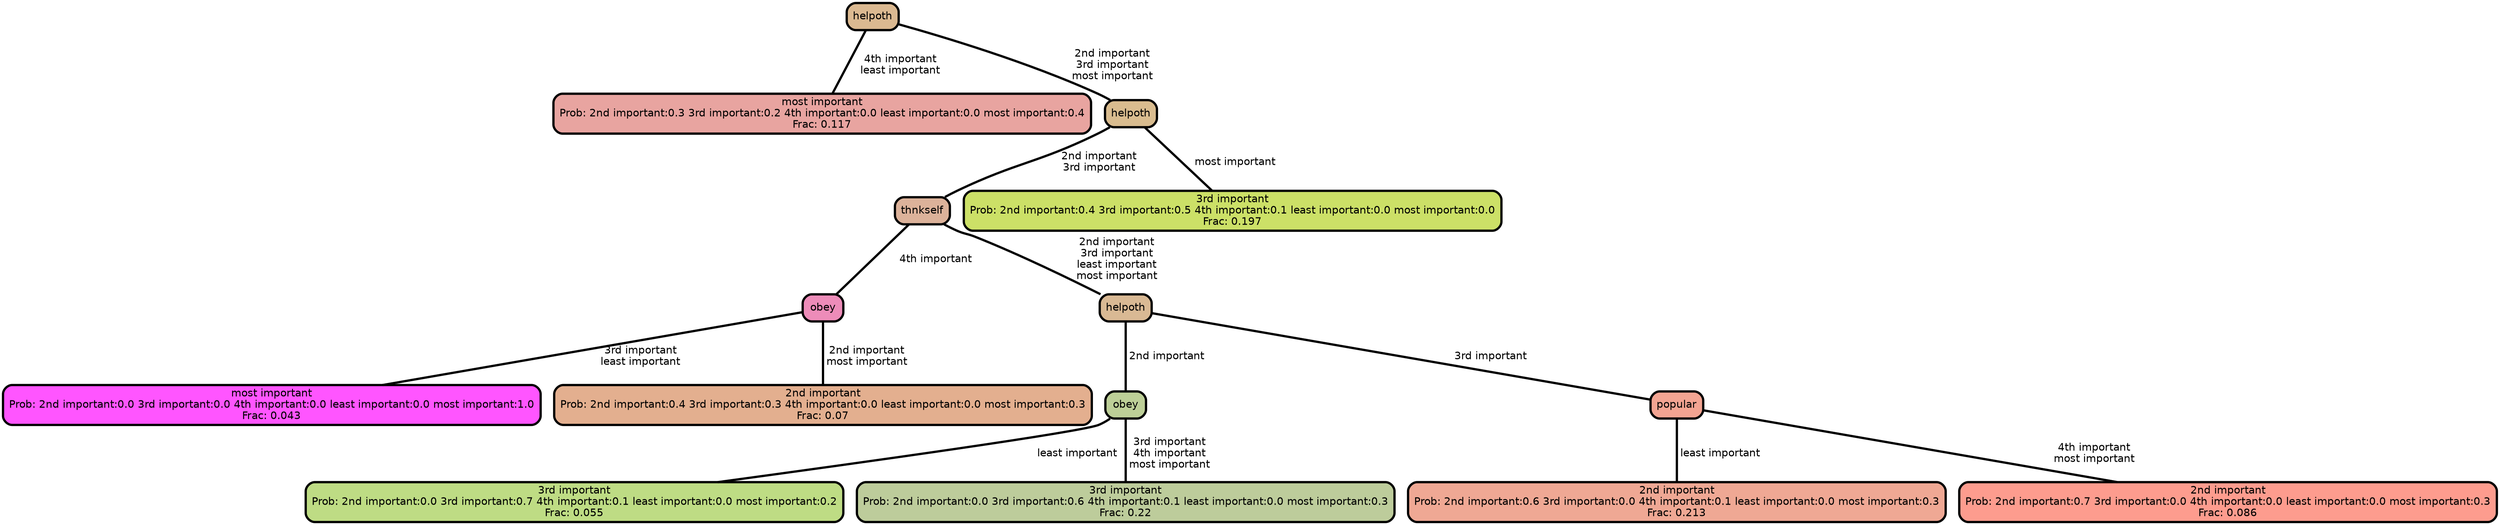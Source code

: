 graph Tree {
node [shape=box, style="filled, rounded",color="black",penwidth="3",fontcolor="black",                 fontname=helvetica] ;
graph [ranksep="0 equally", splines=straight,                 bgcolor=transparent, dpi=200] ;
edge [fontname=helvetica, color=black] ;
0 [label="most important
Prob: 2nd important:0.3 3rd important:0.2 4th important:0.0 least important:0.0 most important:0.4
Frac: 0.117", fillcolor="#e8a4a0"] ;
1 [label="helpoth", fillcolor="#dbb991"] ;
2 [label="most important
Prob: 2nd important:0.0 3rd important:0.0 4th important:0.0 least important:0.0 most important:1.0
Frac: 0.043", fillcolor="#ff55ff"] ;
3 [label="obey", fillcolor="#ed8cb9"] ;
4 [label="2nd important
Prob: 2nd important:0.4 3rd important:0.3 4th important:0.0 least important:0.0 most important:0.3
Frac: 0.07", fillcolor="#e3af8f"] ;
5 [label="thnkself", fillcolor="#dcb29a"] ;
6 [label="3rd important
Prob: 2nd important:0.0 3rd important:0.7 4th important:0.1 least important:0.0 most important:0.2
Frac: 0.055", fillcolor="#bedc84"] ;
7 [label="obey", fillcolor="#bdcf97"] ;
8 [label="3rd important
Prob: 2nd important:0.0 3rd important:0.6 4th important:0.1 least important:0.0 most important:0.3
Frac: 0.22", fillcolor="#bdcc9b"] ;
9 [label="helpoth", fillcolor="#d9b994"] ;
10 [label="2nd important
Prob: 2nd important:0.6 3rd important:0.0 4th important:0.1 least important:0.0 most important:0.3
Frac: 0.213", fillcolor="#efa894"] ;
11 [label="popular", fillcolor="#f3a492"] ;
12 [label="2nd important
Prob: 2nd important:0.7 3rd important:0.0 4th important:0.0 least important:0.0 most important:0.3
Frac: 0.086", fillcolor="#fd9c8e"] ;
13 [label="helpoth", fillcolor="#d9bc8f"] ;
14 [label="3rd important
Prob: 2nd important:0.4 3rd important:0.5 4th important:0.1 least important:0.0 most important:0.0
Frac: 0.197", fillcolor="#cce067"] ;
1 -- 0 [label=" 4th important\n least important",penwidth=3] ;
1 -- 13 [label=" 2nd important\n 3rd important\n most important",penwidth=3] ;
3 -- 2 [label=" 3rd important\n least important",penwidth=3] ;
3 -- 4 [label=" 2nd important\n most important",penwidth=3] ;
5 -- 3 [label=" 4th important",penwidth=3] ;
5 -- 9 [label=" 2nd important\n 3rd important\n least important\n most important",penwidth=3] ;
7 -- 6 [label=" least important",penwidth=3] ;
7 -- 8 [label=" 3rd important\n 4th important\n most important",penwidth=3] ;
9 -- 7 [label=" 2nd important",penwidth=3] ;
9 -- 11 [label=" 3rd important",penwidth=3] ;
11 -- 10 [label=" least important",penwidth=3] ;
11 -- 12 [label=" 4th important\n most important",penwidth=3] ;
13 -- 5 [label=" 2nd important\n 3rd important",penwidth=3] ;
13 -- 14 [label=" most important",penwidth=3] ;
{rank = same;}}